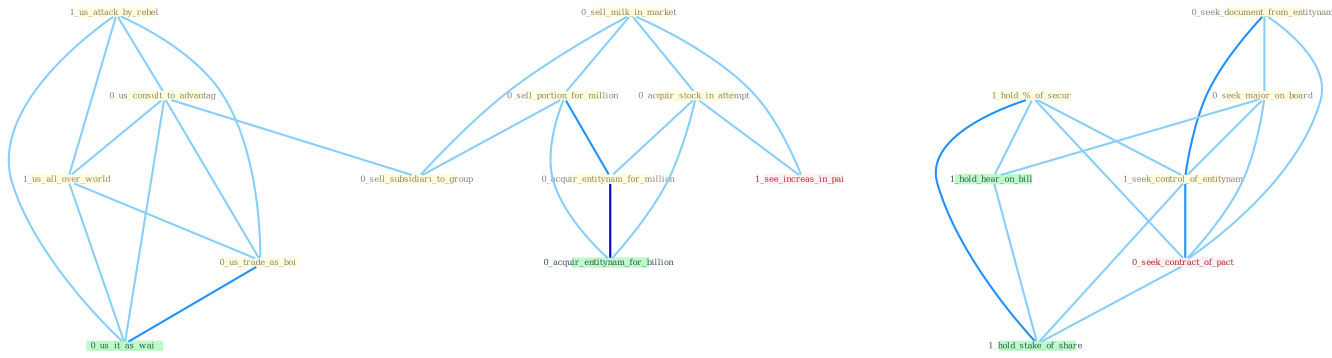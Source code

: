 Graph G{ 
    node
    [shape=polygon,style=filled,width=.5,height=.06,color="#BDFCC9",fixedsize=true,fontsize=4,
    fontcolor="#2f4f4f"];
    {node
    [color="#ffffe0", fontcolor="#8b7d6b"] "1_us_attack_by_rebel " "0_us_consult_to_advantag " "1_us_all_over_world " "0_sell_milk_in_market " "0_seek_document_from_entitynam " "0_sell_portion_for_million " "0_sell_subsidiari_to_group " "0_us_trade_as_boi " "0_acquir_stock_in_attempt " "0_seek_major_on_board " "1_hold_%_of_secur " "0_acquir_entitynam_for_million " "1_seek_control_of_entitynam "}
{node [color="#fff0f5", fontcolor="#b22222"] "0_seek_contract_of_pact " "1_see_increas_in_pai "}
edge [color="#B0E2FF"];

	"1_us_attack_by_rebel " -- "0_us_consult_to_advantag " [w="1", color="#87cefa" ];
	"1_us_attack_by_rebel " -- "1_us_all_over_world " [w="1", color="#87cefa" ];
	"1_us_attack_by_rebel " -- "0_us_trade_as_boi " [w="1", color="#87cefa" ];
	"1_us_attack_by_rebel " -- "0_us_it_as_wai " [w="1", color="#87cefa" ];
	"0_us_consult_to_advantag " -- "1_us_all_over_world " [w="1", color="#87cefa" ];
	"0_us_consult_to_advantag " -- "0_sell_subsidiari_to_group " [w="1", color="#87cefa" ];
	"0_us_consult_to_advantag " -- "0_us_trade_as_boi " [w="1", color="#87cefa" ];
	"0_us_consult_to_advantag " -- "0_us_it_as_wai " [w="1", color="#87cefa" ];
	"1_us_all_over_world " -- "0_us_trade_as_boi " [w="1", color="#87cefa" ];
	"1_us_all_over_world " -- "0_us_it_as_wai " [w="1", color="#87cefa" ];
	"0_sell_milk_in_market " -- "0_sell_portion_for_million " [w="1", color="#87cefa" ];
	"0_sell_milk_in_market " -- "0_sell_subsidiari_to_group " [w="1", color="#87cefa" ];
	"0_sell_milk_in_market " -- "0_acquir_stock_in_attempt " [w="1", color="#87cefa" ];
	"0_sell_milk_in_market " -- "1_see_increas_in_pai " [w="1", color="#87cefa" ];
	"0_seek_document_from_entitynam " -- "0_seek_major_on_board " [w="1", color="#87cefa" ];
	"0_seek_document_from_entitynam " -- "1_seek_control_of_entitynam " [w="2", color="#1e90ff" , len=0.8];
	"0_seek_document_from_entitynam " -- "0_seek_contract_of_pact " [w="1", color="#87cefa" ];
	"0_sell_portion_for_million " -- "0_sell_subsidiari_to_group " [w="1", color="#87cefa" ];
	"0_sell_portion_for_million " -- "0_acquir_entitynam_for_million " [w="2", color="#1e90ff" , len=0.8];
	"0_sell_portion_for_million " -- "0_acquir_entitynam_for_billion " [w="1", color="#87cefa" ];
	"0_us_trade_as_boi " -- "0_us_it_as_wai " [w="2", color="#1e90ff" , len=0.8];
	"0_acquir_stock_in_attempt " -- "0_acquir_entitynam_for_million " [w="1", color="#87cefa" ];
	"0_acquir_stock_in_attempt " -- "0_acquir_entitynam_for_billion " [w="1", color="#87cefa" ];
	"0_acquir_stock_in_attempt " -- "1_see_increas_in_pai " [w="1", color="#87cefa" ];
	"0_seek_major_on_board " -- "1_seek_control_of_entitynam " [w="1", color="#87cefa" ];
	"0_seek_major_on_board " -- "0_seek_contract_of_pact " [w="1", color="#87cefa" ];
	"0_seek_major_on_board " -- "1_hold_hear_on_bill " [w="1", color="#87cefa" ];
	"1_hold_%_of_secur " -- "1_seek_control_of_entitynam " [w="1", color="#87cefa" ];
	"1_hold_%_of_secur " -- "0_seek_contract_of_pact " [w="1", color="#87cefa" ];
	"1_hold_%_of_secur " -- "1_hold_hear_on_bill " [w="1", color="#87cefa" ];
	"1_hold_%_of_secur " -- "1_hold_stake_of_share " [w="2", color="#1e90ff" , len=0.8];
	"0_acquir_entitynam_for_million " -- "0_acquir_entitynam_for_billion " [w="3", color="#0000cd" , len=0.6];
	"1_seek_control_of_entitynam " -- "0_seek_contract_of_pact " [w="2", color="#1e90ff" , len=0.8];
	"1_seek_control_of_entitynam " -- "1_hold_stake_of_share " [w="1", color="#87cefa" ];
	"0_seek_contract_of_pact " -- "1_hold_stake_of_share " [w="1", color="#87cefa" ];
	"1_hold_hear_on_bill " -- "1_hold_stake_of_share " [w="1", color="#87cefa" ];
}